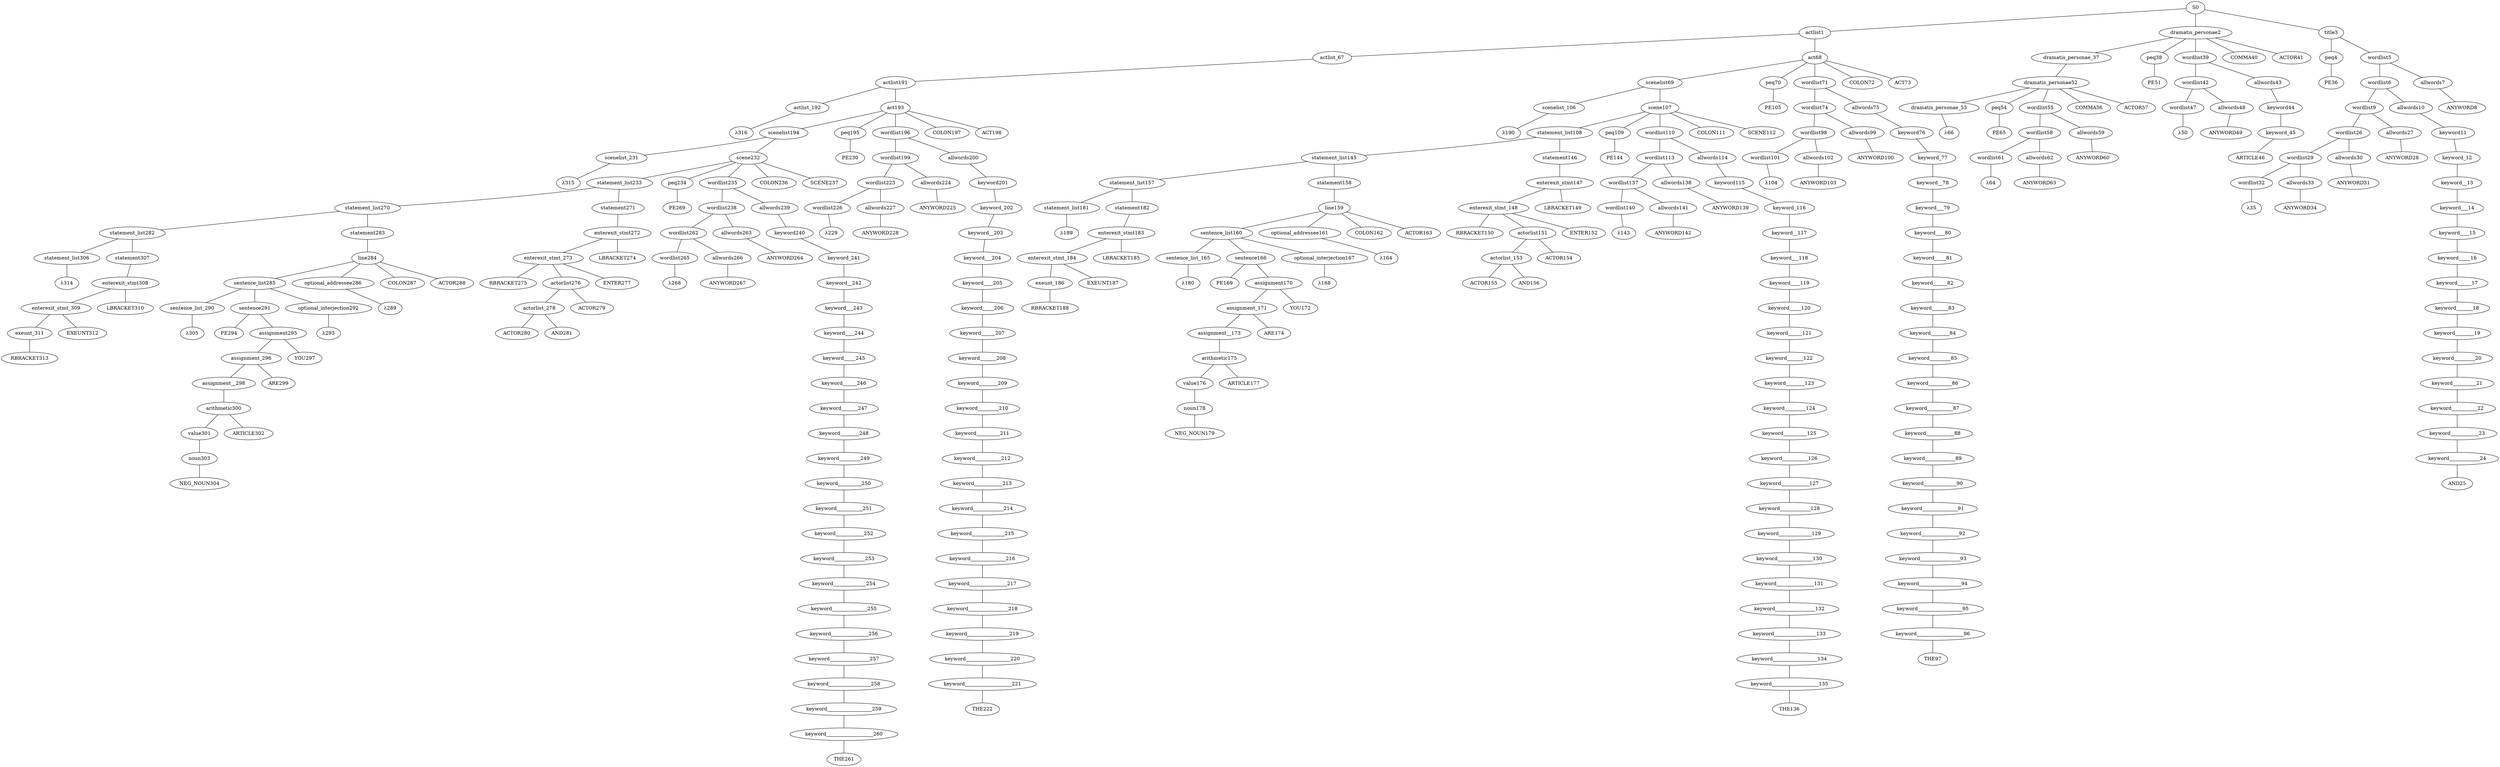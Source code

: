 strict graph {
	S0 -- actlist1
	S0 -- dramatis_personae2
	S0 -- title3

	title3 -- peq4
	title3 -- wordlist5

	wordlist5 -- wordlist6
	wordlist5 -- allwords7

	allwords7 -- ANYWORD8


	wordlist6 -- wordlist9
	wordlist6 -- allwords10

	allwords10 -- keyword11

	keyword11 -- keyword_12

	keyword_12 -- keyword__13

	keyword__13 -- keyword___14

	keyword___14 -- keyword____15

	keyword____15 -- keyword_____16

	keyword_____16 -- keyword______17

	keyword______17 -- keyword_______18

	keyword_______18 -- keyword________19

	keyword________19 -- keyword_________20

	keyword_________20 -- keyword__________21

	keyword__________21 -- keyword___________22

	keyword___________22 -- keyword____________23

	keyword____________23 -- keyword_____________24

	keyword_____________24 -- AND25


	wordlist9 -- wordlist26
	wordlist9 -- allwords27

	allwords27 -- ANYWORD28


	wordlist26 -- wordlist29
	wordlist26 -- allwords30

	allwords30 -- ANYWORD31


	wordlist29 -- wordlist32
	wordlist29 -- allwords33

	allwords33 -- ANYWORD34


	wordlist32 -- λ35

	peq4 -- PE36


	dramatis_personae2 -- dramatis_personae_37
	dramatis_personae2 -- peq38
	dramatis_personae2 -- wordlist39
	dramatis_personae2 -- COMMA40
	dramatis_personae2 -- ACTOR41



	wordlist39 -- wordlist42
	wordlist39 -- allwords43

	allwords43 -- keyword44

	keyword44 -- keyword_45

	keyword_45 -- ARTICLE46


	wordlist42 -- wordlist47
	wordlist42 -- allwords48

	allwords48 -- ANYWORD49


	wordlist47 -- λ50

	peq38 -- PE51


	dramatis_personae_37 -- dramatis_personae52

	dramatis_personae52 -- dramatis_personae_53
	dramatis_personae52 -- peq54
	dramatis_personae52 -- wordlist55
	dramatis_personae52 -- COMMA56
	dramatis_personae52 -- ACTOR57



	wordlist55 -- wordlist58
	wordlist55 -- allwords59

	allwords59 -- ANYWORD60


	wordlist58 -- wordlist61
	wordlist58 -- allwords62

	allwords62 -- ANYWORD63


	wordlist61 -- λ64

	peq54 -- PE65


	dramatis_personae_53 -- λ66

	actlist1 -- actlist_67
	actlist1 -- act68

	act68 -- scenelist69
	act68 -- peq70
	act68 -- wordlist71
	act68 -- COLON72
	act68 -- ACT73



	wordlist71 -- wordlist74
	wordlist71 -- allwords75

	allwords75 -- keyword76

	keyword76 -- keyword_77

	keyword_77 -- keyword__78

	keyword__78 -- keyword___79

	keyword___79 -- keyword____80

	keyword____80 -- keyword_____81

	keyword_____81 -- keyword______82

	keyword______82 -- keyword_______83

	keyword_______83 -- keyword________84

	keyword________84 -- keyword_________85

	keyword_________85 -- keyword__________86

	keyword__________86 -- keyword___________87

	keyword___________87 -- keyword____________88

	keyword____________88 -- keyword_____________89

	keyword_____________89 -- keyword______________90

	keyword______________90 -- keyword_______________91

	keyword_______________91 -- keyword________________92

	keyword________________92 -- keyword_________________93

	keyword_________________93 -- keyword__________________94

	keyword__________________94 -- keyword___________________95

	keyword___________________95 -- keyword____________________96

	keyword____________________96 -- THE97


	wordlist74 -- wordlist98
	wordlist74 -- allwords99

	allwords99 -- ANYWORD100


	wordlist98 -- wordlist101
	wordlist98 -- allwords102

	allwords102 -- ANYWORD103


	wordlist101 -- λ104

	peq70 -- PE105


	scenelist69 -- scenelist_106
	scenelist69 -- scene107

	scene107 -- statement_list108
	scene107 -- peq109
	scene107 -- wordlist110
	scene107 -- COLON111
	scene107 -- SCENE112



	wordlist110 -- wordlist113
	wordlist110 -- allwords114

	allwords114 -- keyword115

	keyword115 -- keyword_116

	keyword_116 -- keyword__117

	keyword__117 -- keyword___118

	keyword___118 -- keyword____119

	keyword____119 -- keyword_____120

	keyword_____120 -- keyword______121

	keyword______121 -- keyword_______122

	keyword_______122 -- keyword________123

	keyword________123 -- keyword_________124

	keyword_________124 -- keyword__________125

	keyword__________125 -- keyword___________126

	keyword___________126 -- keyword____________127

	keyword____________127 -- keyword_____________128

	keyword_____________128 -- keyword______________129

	keyword______________129 -- keyword_______________130

	keyword_______________130 -- keyword________________131

	keyword________________131 -- keyword_________________132

	keyword_________________132 -- keyword__________________133

	keyword__________________133 -- keyword___________________134

	keyword___________________134 -- keyword____________________135

	keyword____________________135 -- THE136


	wordlist113 -- wordlist137
	wordlist113 -- allwords138

	allwords138 -- ANYWORD139


	wordlist137 -- wordlist140
	wordlist137 -- allwords141

	allwords141 -- ANYWORD142


	wordlist140 -- λ143

	peq109 -- PE144


	statement_list108 -- statement_list145
	statement_list108 -- statement146

	statement146 -- enterexit_stmt147

	enterexit_stmt147 -- enterexit_stmt_148
	enterexit_stmt147 -- LBRACKET149


	enterexit_stmt_148 -- RBRACKET150
	enterexit_stmt_148 -- actorlist151
	enterexit_stmt_148 -- ENTER152


	actorlist151 -- actorlist_153
	actorlist151 -- ACTOR154


	actorlist_153 -- ACTOR155
	actorlist_153 -- AND156




	statement_list145 -- statement_list157
	statement_list145 -- statement158

	statement158 -- line159

	line159 -- sentence_list160
	line159 -- optional_addressee161
	line159 -- COLON162
	line159 -- ACTOR163



	optional_addressee161 -- λ164

	sentence_list160 -- sentence_list_165
	sentence_list160 -- sentence166
	sentence_list160 -- optional_interjection167

	optional_interjection167 -- λ168

	sentence166 -- PE169
	sentence166 -- assignment170

	assignment170 -- assignment_171
	assignment170 -- YOU172


	assignment_171 -- assignment__173
	assignment_171 -- ARE174


	assignment__173 -- arithmetic175

	arithmetic175 -- value176
	arithmetic175 -- ARTICLE177


	value176 -- noun178

	noun178 -- NEG_NOUN179



	sentence_list_165 -- λ180

	statement_list157 -- statement_list181
	statement_list157 -- statement182

	statement182 -- enterexit_stmt183

	enterexit_stmt183 -- enterexit_stmt_184
	enterexit_stmt183 -- LBRACKET185


	enterexit_stmt_184 -- exeunt_186
	enterexit_stmt_184 -- EXEUNT187


	exeunt_186 -- RBRACKET188


	statement_list181 -- λ189

	scenelist_106 -- λ190

	actlist_67 -- actlist191

	actlist191 -- actlist_192
	actlist191 -- act193

	act193 -- scenelist194
	act193 -- peq195
	act193 -- wordlist196
	act193 -- COLON197
	act193 -- ACT198



	wordlist196 -- wordlist199
	wordlist196 -- allwords200

	allwords200 -- keyword201

	keyword201 -- keyword_202

	keyword_202 -- keyword__203

	keyword__203 -- keyword___204

	keyword___204 -- keyword____205

	keyword____205 -- keyword_____206

	keyword_____206 -- keyword______207

	keyword______207 -- keyword_______208

	keyword_______208 -- keyword________209

	keyword________209 -- keyword_________210

	keyword_________210 -- keyword__________211

	keyword__________211 -- keyword___________212

	keyword___________212 -- keyword____________213

	keyword____________213 -- keyword_____________214

	keyword_____________214 -- keyword______________215

	keyword______________215 -- keyword_______________216

	keyword_______________216 -- keyword________________217

	keyword________________217 -- keyword_________________218

	keyword_________________218 -- keyword__________________219

	keyword__________________219 -- keyword___________________220

	keyword___________________220 -- keyword____________________221

	keyword____________________221 -- THE222


	wordlist199 -- wordlist223
	wordlist199 -- allwords224

	allwords224 -- ANYWORD225


	wordlist223 -- wordlist226
	wordlist223 -- allwords227

	allwords227 -- ANYWORD228


	wordlist226 -- λ229

	peq195 -- PE230


	scenelist194 -- scenelist_231
	scenelist194 -- scene232

	scene232 -- statement_list233
	scene232 -- peq234
	scene232 -- wordlist235
	scene232 -- COLON236
	scene232 -- SCENE237



	wordlist235 -- wordlist238
	wordlist235 -- allwords239

	allwords239 -- keyword240

	keyword240 -- keyword_241

	keyword_241 -- keyword__242

	keyword__242 -- keyword___243

	keyword___243 -- keyword____244

	keyword____244 -- keyword_____245

	keyword_____245 -- keyword______246

	keyword______246 -- keyword_______247

	keyword_______247 -- keyword________248

	keyword________248 -- keyword_________249

	keyword_________249 -- keyword__________250

	keyword__________250 -- keyword___________251

	keyword___________251 -- keyword____________252

	keyword____________252 -- keyword_____________253

	keyword_____________253 -- keyword______________254

	keyword______________254 -- keyword_______________255

	keyword_______________255 -- keyword________________256

	keyword________________256 -- keyword_________________257

	keyword_________________257 -- keyword__________________258

	keyword__________________258 -- keyword___________________259

	keyword___________________259 -- keyword____________________260

	keyword____________________260 -- THE261


	wordlist238 -- wordlist262
	wordlist238 -- allwords263

	allwords263 -- ANYWORD264


	wordlist262 -- wordlist265
	wordlist262 -- allwords266

	allwords266 -- ANYWORD267


	wordlist265 -- λ268

	peq234 -- PE269


	statement_list233 -- statement_list270
	statement_list233 -- statement271

	statement271 -- enterexit_stmt272

	enterexit_stmt272 -- enterexit_stmt_273
	enterexit_stmt272 -- LBRACKET274


	enterexit_stmt_273 -- RBRACKET275
	enterexit_stmt_273 -- actorlist276
	enterexit_stmt_273 -- ENTER277


	actorlist276 -- actorlist_278
	actorlist276 -- ACTOR279


	actorlist_278 -- ACTOR280
	actorlist_278 -- AND281




	statement_list270 -- statement_list282
	statement_list270 -- statement283

	statement283 -- line284

	line284 -- sentence_list285
	line284 -- optional_addressee286
	line284 -- COLON287
	line284 -- ACTOR288



	optional_addressee286 -- λ289

	sentence_list285 -- sentence_list_290
	sentence_list285 -- sentence291
	sentence_list285 -- optional_interjection292

	optional_interjection292 -- λ293

	sentence291 -- PE294
	sentence291 -- assignment295

	assignment295 -- assignment_296
	assignment295 -- YOU297


	assignment_296 -- assignment__298
	assignment_296 -- ARE299


	assignment__298 -- arithmetic300

	arithmetic300 -- value301
	arithmetic300 -- ARTICLE302


	value301 -- noun303

	noun303 -- NEG_NOUN304



	sentence_list_290 -- λ305

	statement_list282 -- statement_list306
	statement_list282 -- statement307

	statement307 -- enterexit_stmt308

	enterexit_stmt308 -- enterexit_stmt_309
	enterexit_stmt308 -- LBRACKET310


	enterexit_stmt_309 -- exeunt_311
	enterexit_stmt_309 -- EXEUNT312


	exeunt_311 -- RBRACKET313


	statement_list306 -- λ314

	scenelist_231 -- λ315

	actlist_192 -- λ316


}